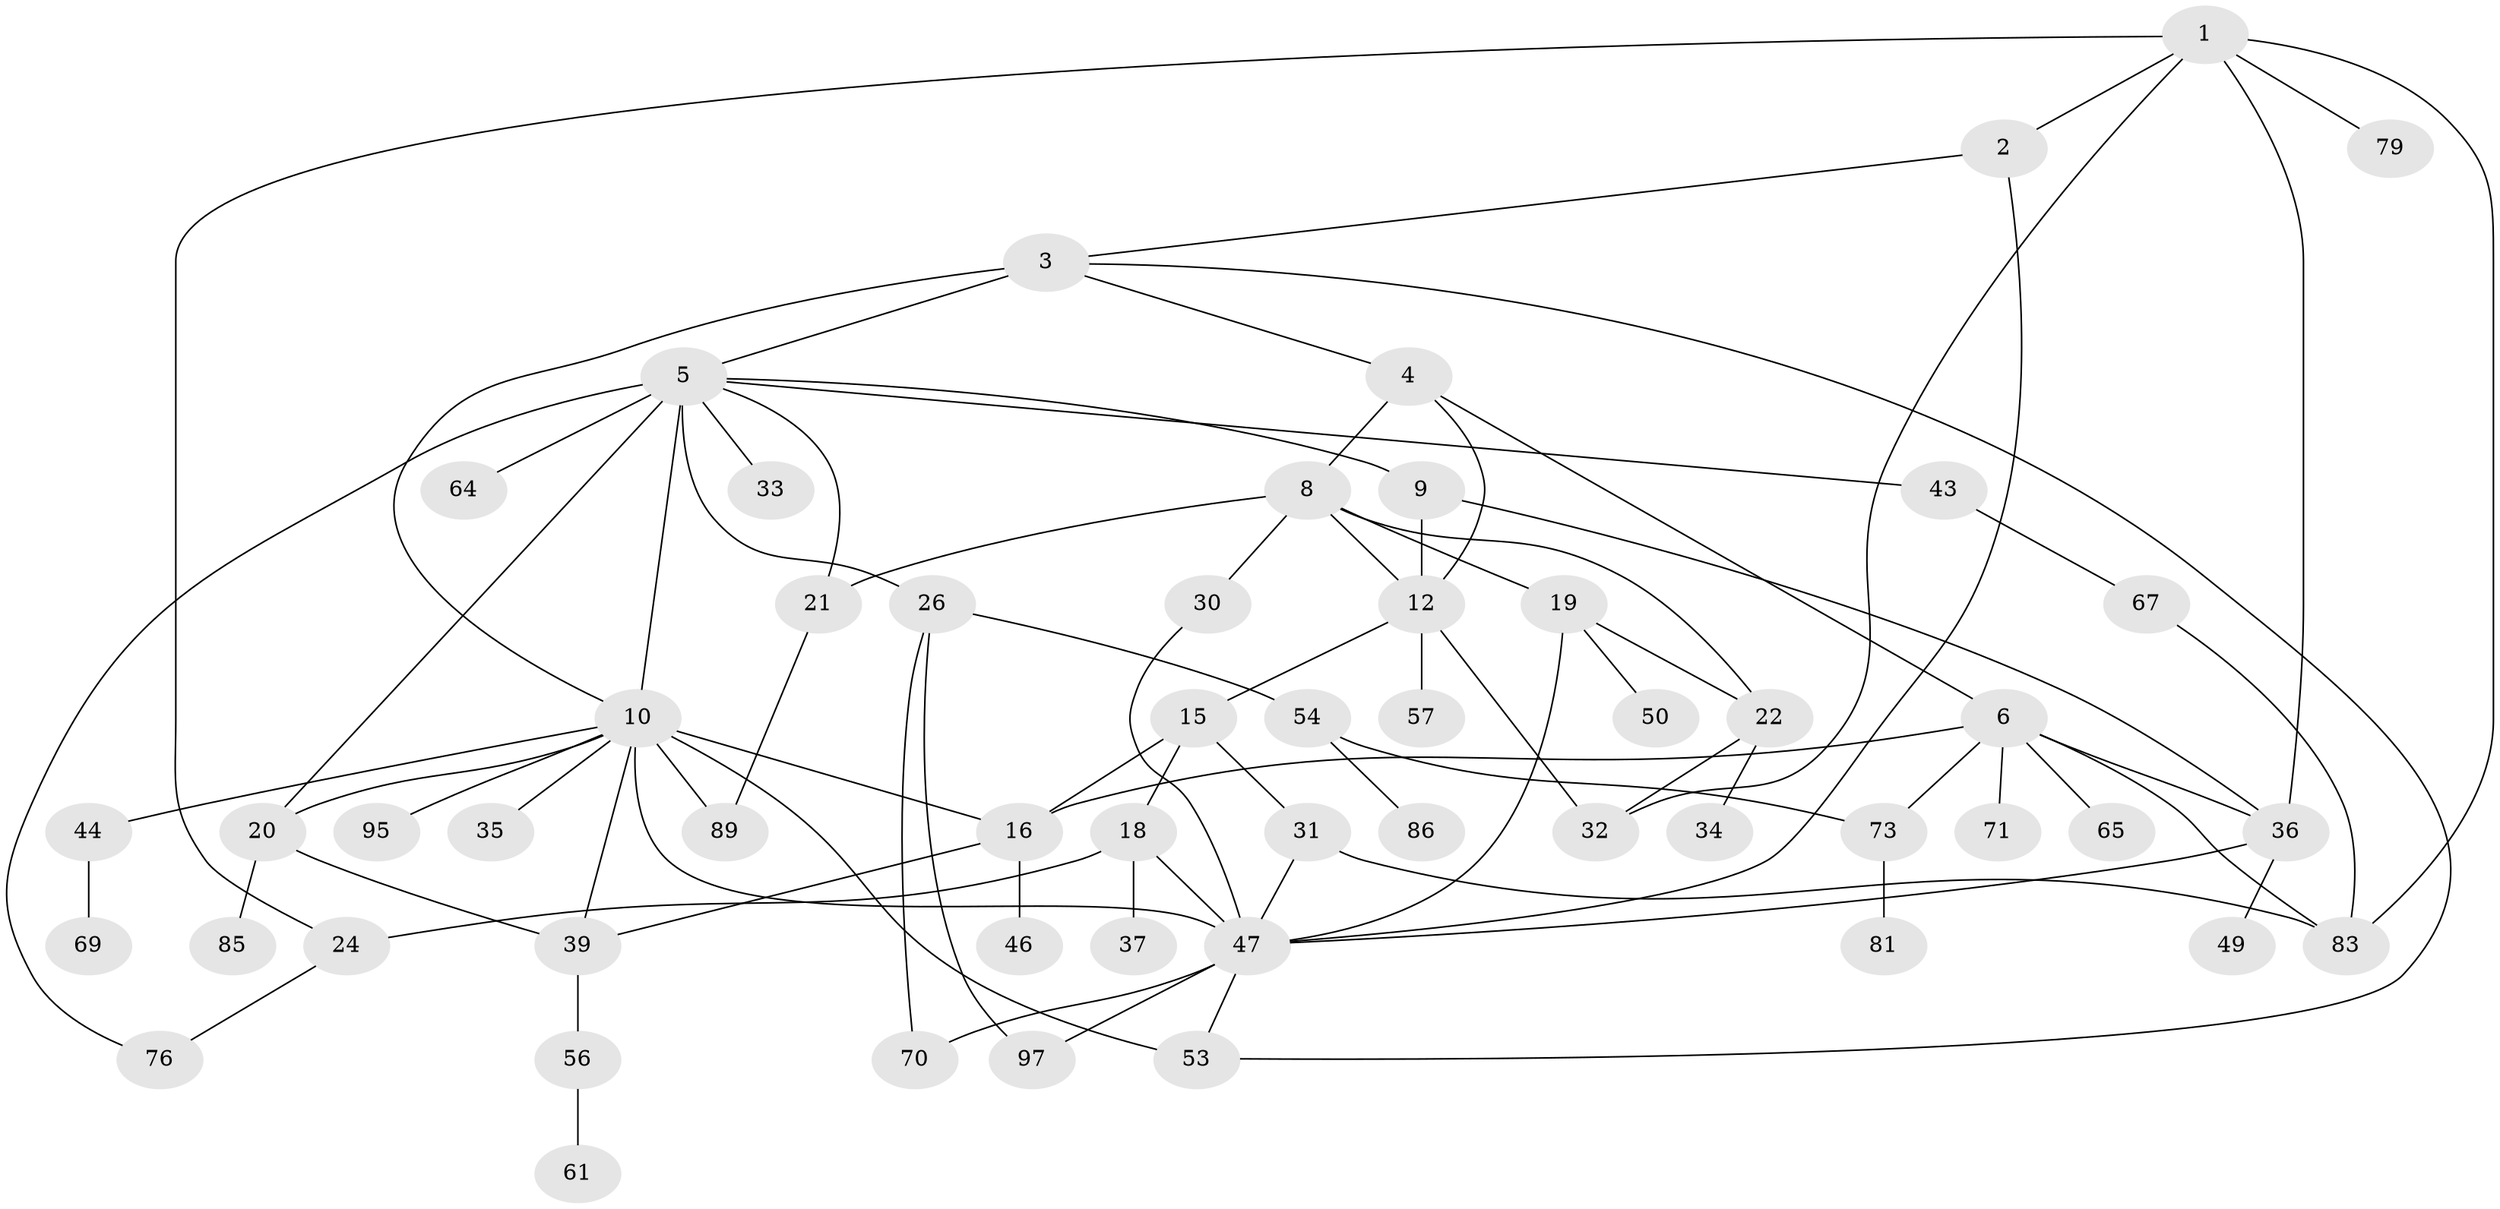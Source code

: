 // original degree distribution, {4: 0.14414414414414414, 3: 0.18018018018018017, 7: 0.036036036036036036, 5: 0.04504504504504504, 6: 0.036036036036036036, 1: 0.27927927927927926, 2: 0.27927927927927926}
// Generated by graph-tools (version 1.1) at 2025/13/03/09/25 04:13:36]
// undirected, 55 vertices, 85 edges
graph export_dot {
graph [start="1"]
  node [color=gray90,style=filled];
  1 [super="+7"];
  2 [super="+17"];
  3 [super="+68+84"];
  4 [super="+14"];
  5 [super="+27"];
  6 [super="+23+82"];
  8;
  9 [super="+91"];
  10 [super="+11"];
  12 [super="+63+48+59+13"];
  15;
  16 [super="+29"];
  18;
  19 [super="+42"];
  20 [super="+80"];
  21 [super="+92"];
  22;
  24 [super="+25"];
  26;
  30;
  31 [super="+88"];
  32 [super="+90+100+110"];
  33 [super="+105"];
  34;
  35;
  36 [super="+38"];
  37;
  39 [super="+45+72"];
  43 [super="+62"];
  44 [super="+74"];
  46;
  47 [super="+52+77"];
  49 [super="+93"];
  50;
  53 [super="+94"];
  54;
  56 [super="+87"];
  57;
  61;
  64;
  65;
  67;
  69 [super="+75"];
  70;
  71;
  73 [super="+107"];
  76;
  79;
  81;
  83;
  85;
  86;
  89;
  95;
  97;
  1 -- 2;
  1 -- 24;
  1 -- 83;
  1 -- 36;
  1 -- 79;
  1 -- 32;
  2 -- 3;
  2 -- 47;
  3 -- 4;
  3 -- 5;
  3 -- 10 [weight=2];
  3 -- 53;
  4 -- 6;
  4 -- 8;
  4 -- 12;
  5 -- 9;
  5 -- 26;
  5 -- 64;
  5 -- 33;
  5 -- 20 [weight=2];
  5 -- 43;
  5 -- 76;
  5 -- 21;
  5 -- 10;
  6 -- 65;
  6 -- 71;
  6 -- 36;
  6 -- 73;
  6 -- 83;
  6 -- 16;
  8 -- 19;
  8 -- 21;
  8 -- 22;
  8 -- 30;
  8 -- 12;
  9 -- 12;
  9 -- 36;
  10 -- 20;
  10 -- 35;
  10 -- 44;
  10 -- 39 [weight=2];
  10 -- 16;
  10 -- 53 [weight=2];
  10 -- 89;
  10 -- 95;
  10 -- 47 [weight=2];
  12 -- 57;
  12 -- 32;
  12 -- 15;
  15 -- 16;
  15 -- 18;
  15 -- 31;
  16 -- 46;
  16 -- 39;
  18 -- 24;
  18 -- 37;
  18 -- 47;
  19 -- 50;
  19 -- 22;
  19 -- 47;
  20 -- 39;
  20 -- 85;
  21 -- 89;
  22 -- 34;
  22 -- 32;
  24 -- 76;
  26 -- 54;
  26 -- 70;
  26 -- 97;
  30 -- 47;
  31 -- 83;
  31 -- 47;
  36 -- 49;
  36 -- 47;
  39 -- 56;
  43 -- 67;
  44 -- 69;
  47 -- 53;
  47 -- 97;
  47 -- 70;
  54 -- 73;
  54 -- 86;
  56 -- 61;
  67 -- 83;
  73 -- 81;
}
